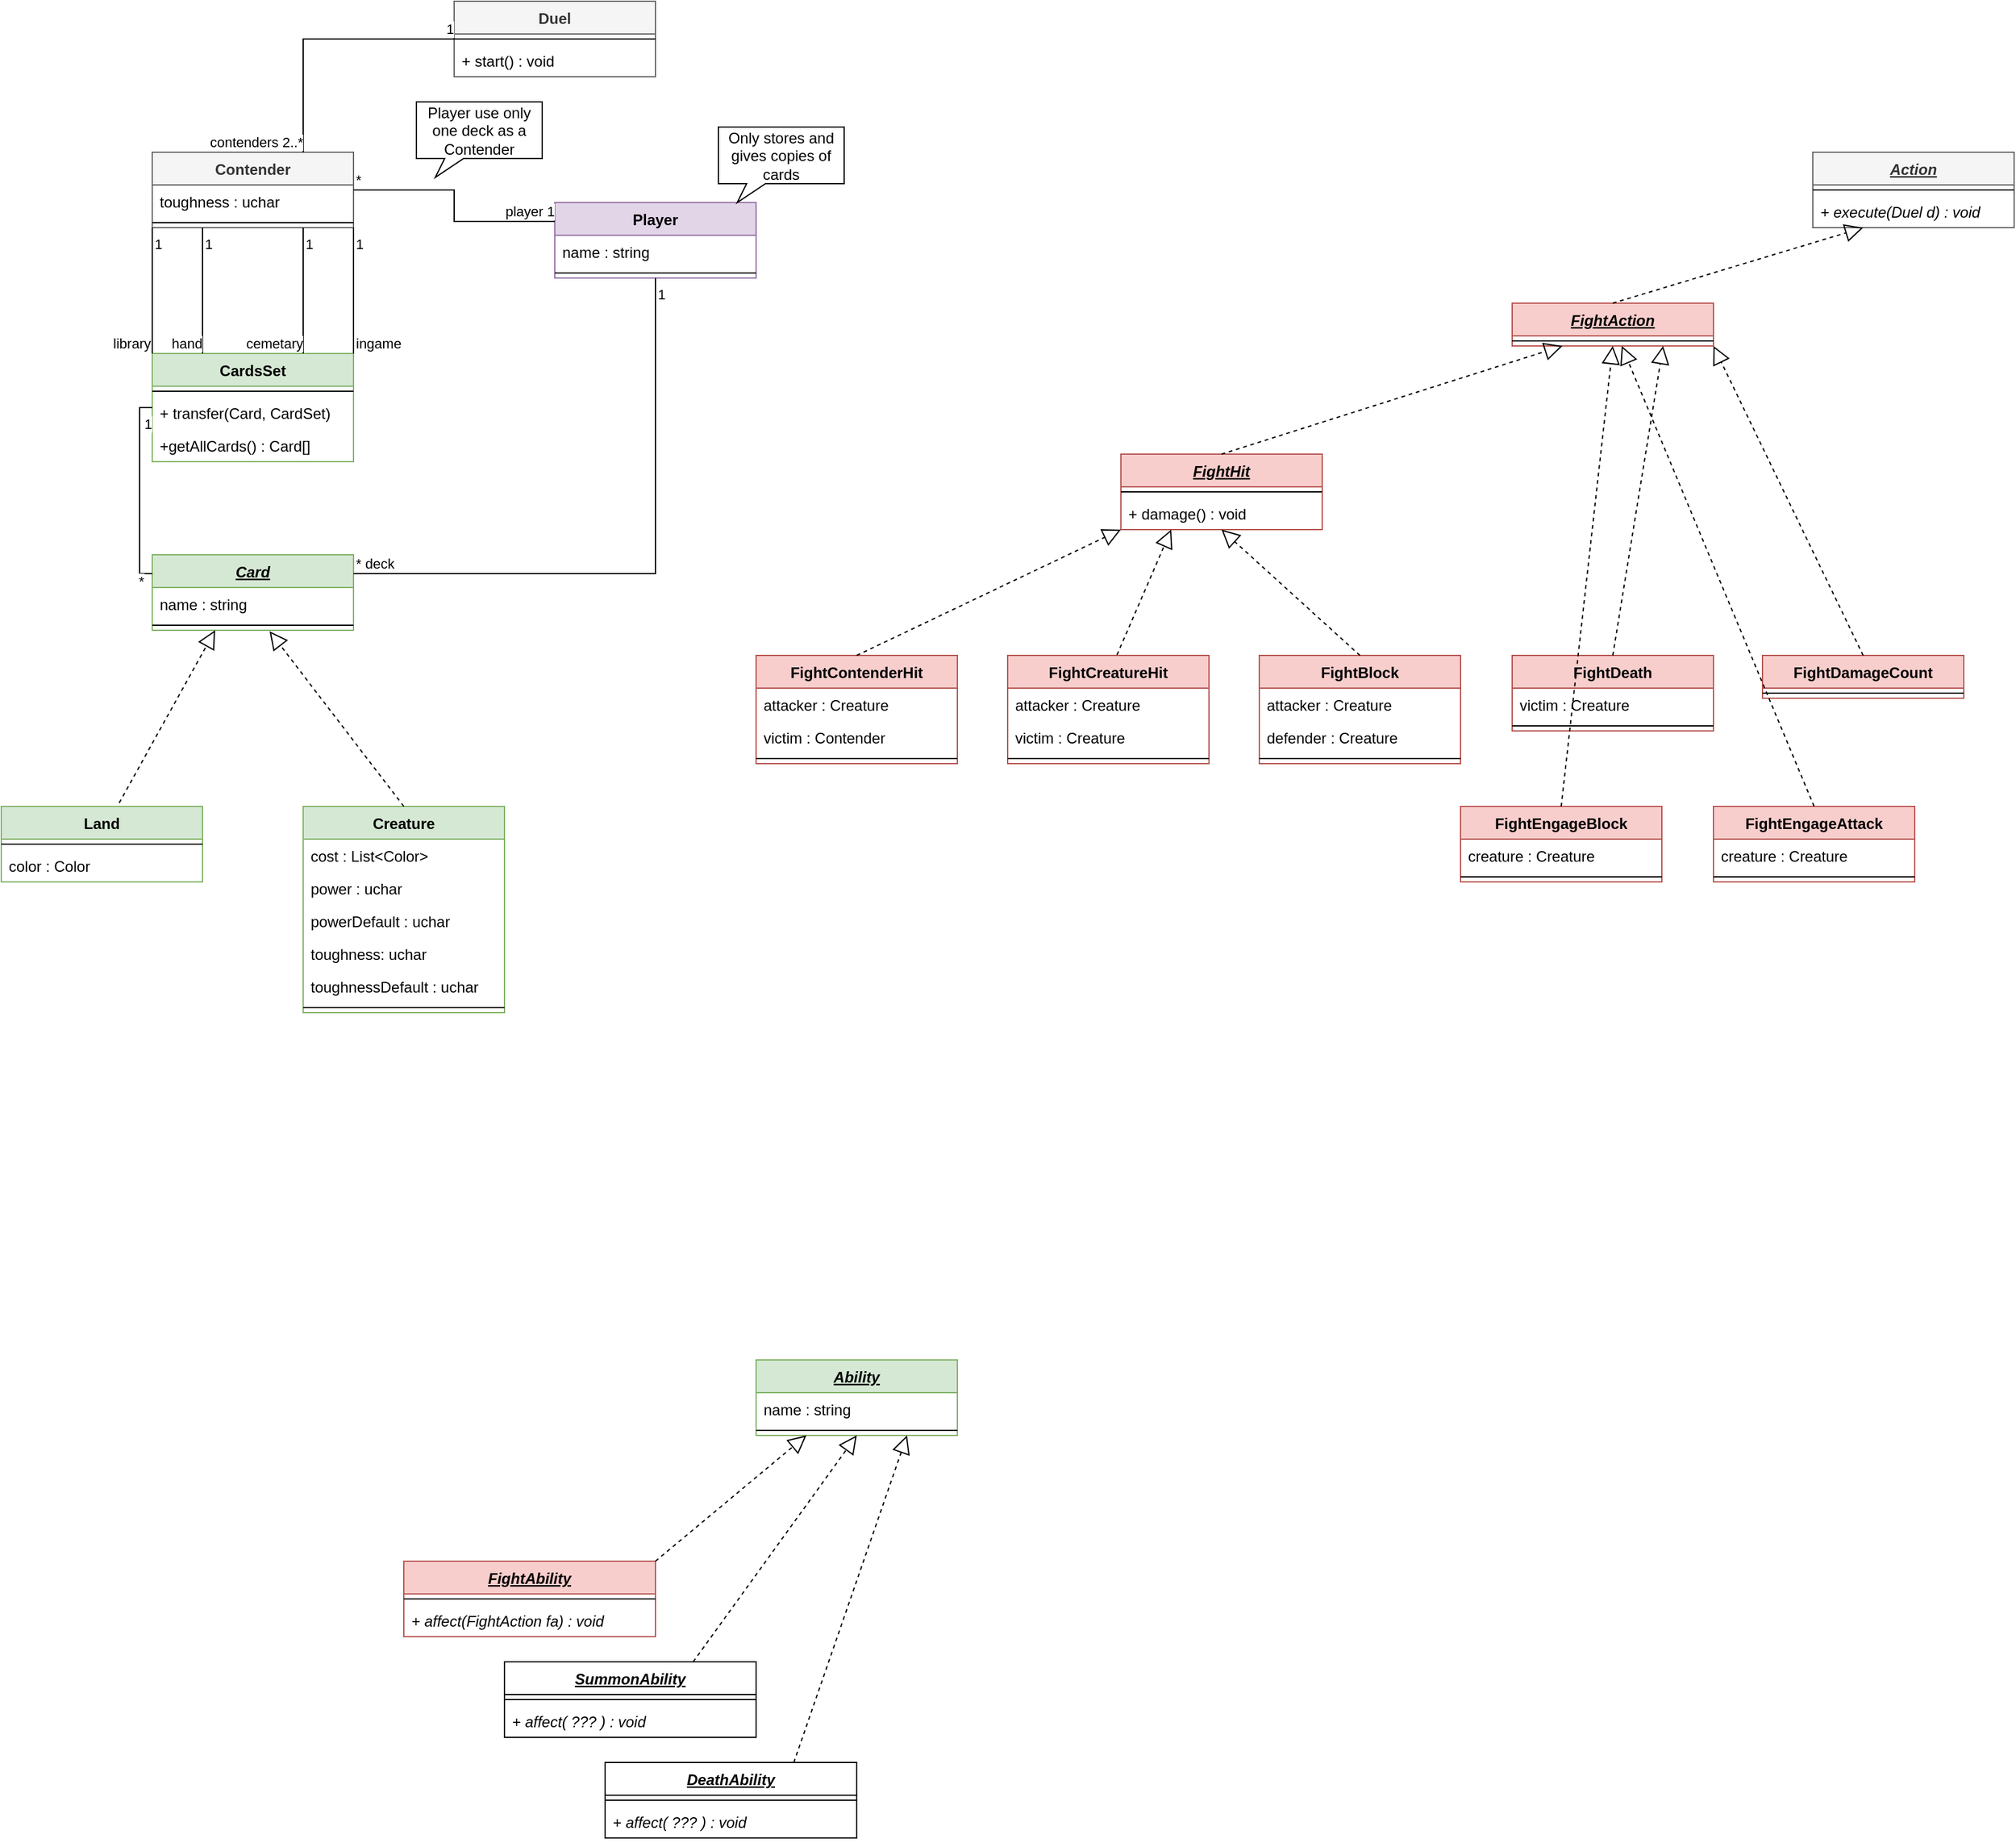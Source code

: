 <mxfile version="16.2.4" type="google"><diagram id="5RoFRTT6uDyLn0Z2HGuM" name="Page-1"><mxGraphModel dx="1673" dy="920" grid="1" gridSize="10" guides="1" tooltips="1" connect="1" arrows="1" fold="1" page="1" pageScale="1" pageWidth="827" pageHeight="1169" math="0" shadow="0"><root><mxCell id="0"/><mxCell id="1" parent="0"/><mxCell id="3uSlfZfaOP01Y3jE_U56-1" value="Card" style="swimlane;fontStyle=7;align=center;verticalAlign=top;childLayout=stackLayout;horizontal=1;startSize=26;horizontalStack=0;resizeParent=1;resizeParentMax=0;resizeLast=0;collapsible=1;marginBottom=0;fillColor=#d5e8d4;strokeColor=#82b366;" parent="1" vertex="1"><mxGeometry x="160" y="480" width="160" height="60" as="geometry"/></mxCell><mxCell id="3uSlfZfaOP01Y3jE_U56-2" value="name : string" style="text;strokeColor=none;fillColor=none;align=left;verticalAlign=top;spacingLeft=4;spacingRight=4;overflow=hidden;rotatable=0;points=[[0,0.5],[1,0.5]];portConstraint=eastwest;" parent="3uSlfZfaOP01Y3jE_U56-1" vertex="1"><mxGeometry y="26" width="160" height="26" as="geometry"/></mxCell><mxCell id="3uSlfZfaOP01Y3jE_U56-3" value="" style="line;strokeWidth=1;fillColor=none;align=left;verticalAlign=middle;spacingTop=-1;spacingLeft=3;spacingRight=3;rotatable=0;labelPosition=right;points=[];portConstraint=eastwest;" parent="3uSlfZfaOP01Y3jE_U56-1" vertex="1"><mxGeometry y="52" width="160" height="8" as="geometry"/></mxCell><mxCell id="3uSlfZfaOP01Y3jE_U56-6" value="" style="endArrow=block;dashed=1;endFill=0;endSize=12;html=1;rounded=0;exitX=0.586;exitY=-0.046;exitDx=0;exitDy=0;exitPerimeter=0;" parent="1" source="3uSlfZfaOP01Y3jE_U56-7" edge="1"><mxGeometry width="160" relative="1" as="geometry"><mxPoint x="200" y="640" as="sourcePoint"/><mxPoint x="210" y="540" as="targetPoint"/></mxGeometry></mxCell><mxCell id="3uSlfZfaOP01Y3jE_U56-7" value="Land" style="swimlane;fontStyle=1;align=center;verticalAlign=top;childLayout=stackLayout;horizontal=1;startSize=26;horizontalStack=0;resizeParent=1;resizeParentMax=0;resizeLast=0;collapsible=1;marginBottom=0;fillColor=#d5e8d4;strokeColor=#82b366;" parent="1" vertex="1"><mxGeometry x="40" y="680" width="160" height="60" as="geometry"/></mxCell><mxCell id="3uSlfZfaOP01Y3jE_U56-9" value="" style="line;strokeWidth=1;fillColor=none;align=left;verticalAlign=middle;spacingTop=-1;spacingLeft=3;spacingRight=3;rotatable=0;labelPosition=right;points=[];portConstraint=eastwest;" parent="3uSlfZfaOP01Y3jE_U56-7" vertex="1"><mxGeometry y="26" width="160" height="8" as="geometry"/></mxCell><mxCell id="3uSlfZfaOP01Y3jE_U56-5" value="color : Color" style="text;strokeColor=none;fillColor=none;align=left;verticalAlign=top;spacingLeft=4;spacingRight=4;overflow=hidden;rotatable=0;points=[[0,0.5],[1,0.5]];portConstraint=eastwest;" parent="3uSlfZfaOP01Y3jE_U56-7" vertex="1"><mxGeometry y="34" width="160" height="26" as="geometry"/></mxCell><mxCell id="3uSlfZfaOP01Y3jE_U56-12" value="Creature" style="swimlane;fontStyle=1;align=center;verticalAlign=top;childLayout=stackLayout;horizontal=1;startSize=26;horizontalStack=0;resizeParent=1;resizeParentMax=0;resizeLast=0;collapsible=1;marginBottom=0;fillColor=#d5e8d4;strokeColor=#82b366;" parent="1" vertex="1"><mxGeometry x="280" y="680" width="160" height="164" as="geometry"/></mxCell><mxCell id="3uSlfZfaOP01Y3jE_U56-18" value="cost : List&lt;Color&gt;" style="text;strokeColor=none;fillColor=none;align=left;verticalAlign=top;spacingLeft=4;spacingRight=4;overflow=hidden;rotatable=0;points=[[0,0.5],[1,0.5]];portConstraint=eastwest;" parent="3uSlfZfaOP01Y3jE_U56-12" vertex="1"><mxGeometry y="26" width="160" height="26" as="geometry"/></mxCell><mxCell id="3uSlfZfaOP01Y3jE_U56-19" value="power : uchar" style="text;strokeColor=none;fillColor=none;align=left;verticalAlign=top;spacingLeft=4;spacingRight=4;overflow=hidden;rotatable=0;points=[[0,0.5],[1,0.5]];portConstraint=eastwest;" parent="3uSlfZfaOP01Y3jE_U56-12" vertex="1"><mxGeometry y="52" width="160" height="26" as="geometry"/></mxCell><mxCell id="3uSlfZfaOP01Y3jE_U56-20" value="powerDefault : uchar" style="text;strokeColor=none;fillColor=none;align=left;verticalAlign=top;spacingLeft=4;spacingRight=4;overflow=hidden;rotatable=0;points=[[0,0.5],[1,0.5]];portConstraint=eastwest;" parent="3uSlfZfaOP01Y3jE_U56-12" vertex="1"><mxGeometry y="78" width="160" height="26" as="geometry"/></mxCell><mxCell id="3uSlfZfaOP01Y3jE_U56-21" value="toughness: uchar" style="text;strokeColor=none;fillColor=none;align=left;verticalAlign=top;spacingLeft=4;spacingRight=4;overflow=hidden;rotatable=0;points=[[0,0.5],[1,0.5]];portConstraint=eastwest;" parent="3uSlfZfaOP01Y3jE_U56-12" vertex="1"><mxGeometry y="104" width="160" height="26" as="geometry"/></mxCell><mxCell id="3uSlfZfaOP01Y3jE_U56-22" value="toughnessDefault : uchar" style="text;strokeColor=none;fillColor=none;align=left;verticalAlign=top;spacingLeft=4;spacingRight=4;overflow=hidden;rotatable=0;points=[[0,0.5],[1,0.5]];portConstraint=eastwest;" parent="3uSlfZfaOP01Y3jE_U56-12" vertex="1"><mxGeometry y="130" width="160" height="26" as="geometry"/></mxCell><mxCell id="3uSlfZfaOP01Y3jE_U56-13" value="" style="line;strokeWidth=1;fillColor=none;align=left;verticalAlign=middle;spacingTop=-1;spacingLeft=3;spacingRight=3;rotatable=0;labelPosition=right;points=[];portConstraint=eastwest;" parent="3uSlfZfaOP01Y3jE_U56-12" vertex="1"><mxGeometry y="156" width="160" height="8" as="geometry"/></mxCell><mxCell id="3uSlfZfaOP01Y3jE_U56-23" value="Ability" style="swimlane;fontStyle=7;align=center;verticalAlign=top;childLayout=stackLayout;horizontal=1;startSize=26;horizontalStack=0;resizeParent=1;resizeParentMax=0;resizeLast=0;collapsible=1;marginBottom=0;fillColor=#d5e8d4;strokeColor=#82b366;" parent="1" vertex="1"><mxGeometry x="640" y="1120" width="160" height="60" as="geometry"/></mxCell><mxCell id="3uSlfZfaOP01Y3jE_U56-24" value="name : string" style="text;strokeColor=none;fillColor=none;align=left;verticalAlign=top;spacingLeft=4;spacingRight=4;overflow=hidden;rotatable=0;points=[[0,0.5],[1,0.5]];portConstraint=eastwest;" parent="3uSlfZfaOP01Y3jE_U56-23" vertex="1"><mxGeometry y="26" width="160" height="26" as="geometry"/></mxCell><mxCell id="3uSlfZfaOP01Y3jE_U56-25" value="" style="line;strokeWidth=1;fillColor=none;align=left;verticalAlign=middle;spacingTop=-1;spacingLeft=3;spacingRight=3;rotatable=0;labelPosition=right;points=[];portConstraint=eastwest;" parent="3uSlfZfaOP01Y3jE_U56-23" vertex="1"><mxGeometry y="52" width="160" height="8" as="geometry"/></mxCell><mxCell id="3uSlfZfaOP01Y3jE_U56-27" value="CardsSet" style="swimlane;fontStyle=1;align=center;verticalAlign=top;childLayout=stackLayout;horizontal=1;startSize=26;horizontalStack=0;resizeParent=1;resizeParentMax=0;resizeLast=0;collapsible=1;marginBottom=0;fillColor=#d5e8d4;strokeColor=#82b366;" parent="1" vertex="1"><mxGeometry x="160" y="320" width="160" height="86" as="geometry"/></mxCell><mxCell id="3uSlfZfaOP01Y3jE_U56-29" value="" style="line;strokeWidth=1;fillColor=none;align=left;verticalAlign=middle;spacingTop=-1;spacingLeft=3;spacingRight=3;rotatable=0;labelPosition=right;points=[];portConstraint=eastwest;" parent="3uSlfZfaOP01Y3jE_U56-27" vertex="1"><mxGeometry y="26" width="160" height="8" as="geometry"/></mxCell><mxCell id="3uSlfZfaOP01Y3jE_U56-30" value="+ transfer(Card, CardSet)" style="text;strokeColor=none;fillColor=none;align=left;verticalAlign=top;spacingLeft=4;spacingRight=4;overflow=hidden;rotatable=0;points=[[0,0.5],[1,0.5]];portConstraint=eastwest;" parent="3uSlfZfaOP01Y3jE_U56-27" vertex="1"><mxGeometry y="34" width="160" height="26" as="geometry"/></mxCell><mxCell id="3uSlfZfaOP01Y3jE_U56-40" value="+getAllCards() : Card[]" style="text;strokeColor=none;fillColor=none;align=left;verticalAlign=top;spacingLeft=4;spacingRight=4;overflow=hidden;rotatable=0;points=[[0,0.5],[1,0.5]];portConstraint=eastwest;" parent="3uSlfZfaOP01Y3jE_U56-27" vertex="1"><mxGeometry y="60" width="160" height="26" as="geometry"/></mxCell><mxCell id="3uSlfZfaOP01Y3jE_U56-37" value="" style="endArrow=none;html=1;edgeStyle=orthogonalEdgeStyle;rounded=0;entryX=0;entryY=0.25;entryDx=0;entryDy=0;exitX=0;exitY=0.5;exitDx=0;exitDy=0;" parent="1" source="3uSlfZfaOP01Y3jE_U56-27" target="3uSlfZfaOP01Y3jE_U56-1" edge="1"><mxGeometry relative="1" as="geometry"><mxPoint x="330" y="320.0" as="sourcePoint"/><mxPoint x="410" y="690" as="targetPoint"/></mxGeometry></mxCell><mxCell id="3uSlfZfaOP01Y3jE_U56-38" value="1" style="edgeLabel;resizable=0;html=1;align=right;verticalAlign=top;" parent="3uSlfZfaOP01Y3jE_U56-37" connectable="0" vertex="1"><mxGeometry x="-1" relative="1" as="geometry"/></mxCell><mxCell id="MwYuCinhjq9EVo3G3lfI-2" value="*" style="edgeLabel;html=1;align=center;verticalAlign=middle;resizable=0;points=[];" parent="3uSlfZfaOP01Y3jE_U56-37" vertex="1" connectable="0"><mxGeometry x="0.491" y="1" relative="1" as="geometry"><mxPoint y="34" as="offset"/></mxGeometry></mxCell><mxCell id="3uSlfZfaOP01Y3jE_U56-41" value="Contender" style="swimlane;fontStyle=1;align=center;verticalAlign=top;childLayout=stackLayout;horizontal=1;startSize=26;horizontalStack=0;resizeParent=1;resizeParentMax=0;resizeLast=0;collapsible=1;marginBottom=0;fillColor=#f5f5f5;fontColor=#333333;strokeColor=#666666;" parent="1" vertex="1"><mxGeometry x="160" y="160" width="160" height="60" as="geometry"/></mxCell><mxCell id="cj33TKQM1Zt11QZ9Duvw-11" value="toughness : uchar" style="text;strokeColor=none;fillColor=none;align=left;verticalAlign=top;spacingLeft=4;spacingRight=4;overflow=hidden;rotatable=0;points=[[0,0.5],[1,0.5]];portConstraint=eastwest;" vertex="1" parent="3uSlfZfaOP01Y3jE_U56-41"><mxGeometry y="26" width="160" height="26" as="geometry"/></mxCell><mxCell id="3uSlfZfaOP01Y3jE_U56-43" value="" style="line;strokeWidth=1;fillColor=none;align=left;verticalAlign=middle;spacingTop=-1;spacingLeft=3;spacingRight=3;rotatable=0;labelPosition=right;points=[];portConstraint=eastwest;" parent="3uSlfZfaOP01Y3jE_U56-41" vertex="1"><mxGeometry y="52" width="160" height="8" as="geometry"/></mxCell><mxCell id="3uSlfZfaOP01Y3jE_U56-49" value="" style="endArrow=none;html=1;edgeStyle=orthogonalEdgeStyle;rounded=0;exitX=0;exitY=0;exitDx=0;exitDy=0;entryX=0;entryY=1;entryDx=0;entryDy=0;" parent="1" source="3uSlfZfaOP01Y3jE_U56-27" target="3uSlfZfaOP01Y3jE_U56-41" edge="1"><mxGeometry relative="1" as="geometry"><mxPoint x="260" y="320" as="sourcePoint"/><mxPoint x="420" y="320" as="targetPoint"/></mxGeometry></mxCell><mxCell id="3uSlfZfaOP01Y3jE_U56-50" value="library" style="edgeLabel;resizable=0;html=1;align=right;verticalAlign=bottom;" parent="3uSlfZfaOP01Y3jE_U56-49" connectable="0" vertex="1"><mxGeometry x="-1" relative="1" as="geometry"/></mxCell><mxCell id="3uSlfZfaOP01Y3jE_U56-51" value="1" style="edgeLabel;resizable=0;html=1;align=left;verticalAlign=top;" parent="3uSlfZfaOP01Y3jE_U56-49" connectable="0" vertex="1"><mxGeometry x="1" relative="1" as="geometry"/></mxCell><mxCell id="3uSlfZfaOP01Y3jE_U56-52" value="" style="endArrow=none;html=1;edgeStyle=orthogonalEdgeStyle;rounded=0;exitX=0.25;exitY=1;exitDx=0;exitDy=0;entryX=0.25;entryY=0;entryDx=0;entryDy=0;" parent="1" source="3uSlfZfaOP01Y3jE_U56-41" target="3uSlfZfaOP01Y3jE_U56-27" edge="1"><mxGeometry relative="1" as="geometry"><mxPoint x="260" y="320" as="sourcePoint"/><mxPoint x="420" y="320" as="targetPoint"/></mxGeometry></mxCell><mxCell id="3uSlfZfaOP01Y3jE_U56-53" value="1" style="edgeLabel;resizable=0;html=1;align=left;verticalAlign=top;" parent="3uSlfZfaOP01Y3jE_U56-52" connectable="0" vertex="1"><mxGeometry x="-1" relative="1" as="geometry"/></mxCell><mxCell id="3uSlfZfaOP01Y3jE_U56-54" value="hand" style="edgeLabel;resizable=0;html=1;align=right;verticalAlign=bottom;" parent="3uSlfZfaOP01Y3jE_U56-52" connectable="0" vertex="1"><mxGeometry x="1" relative="1" as="geometry"/></mxCell><mxCell id="3uSlfZfaOP01Y3jE_U56-55" value="" style="endArrow=none;html=1;edgeStyle=orthogonalEdgeStyle;rounded=0;exitX=0.75;exitY=1;exitDx=0;exitDy=0;entryX=0.75;entryY=0;entryDx=0;entryDy=0;" parent="1" source="3uSlfZfaOP01Y3jE_U56-41" target="3uSlfZfaOP01Y3jE_U56-27" edge="1"><mxGeometry relative="1" as="geometry"><mxPoint x="210" y="230.0" as="sourcePoint"/><mxPoint x="210" y="330.0" as="targetPoint"/></mxGeometry></mxCell><mxCell id="3uSlfZfaOP01Y3jE_U56-56" value="1" style="edgeLabel;resizable=0;html=1;align=left;verticalAlign=top;" parent="3uSlfZfaOP01Y3jE_U56-55" connectable="0" vertex="1"><mxGeometry x="-1" relative="1" as="geometry"/></mxCell><mxCell id="3uSlfZfaOP01Y3jE_U56-57" value="cemetary" style="edgeLabel;resizable=0;html=1;align=right;verticalAlign=bottom;" parent="3uSlfZfaOP01Y3jE_U56-55" connectable="0" vertex="1"><mxGeometry x="1" relative="1" as="geometry"/></mxCell><mxCell id="3uSlfZfaOP01Y3jE_U56-58" value="" style="endArrow=none;html=1;edgeStyle=orthogonalEdgeStyle;rounded=0;exitX=1;exitY=1;exitDx=0;exitDy=0;entryX=1;entryY=0;entryDx=0;entryDy=0;" parent="1" source="3uSlfZfaOP01Y3jE_U56-41" target="3uSlfZfaOP01Y3jE_U56-27" edge="1"><mxGeometry relative="1" as="geometry"><mxPoint x="220" y="240.0" as="sourcePoint"/><mxPoint x="220" y="340.0" as="targetPoint"/></mxGeometry></mxCell><mxCell id="3uSlfZfaOP01Y3jE_U56-59" value="1" style="edgeLabel;resizable=0;html=1;align=left;verticalAlign=top;" parent="3uSlfZfaOP01Y3jE_U56-58" connectable="0" vertex="1"><mxGeometry x="-1" relative="1" as="geometry"/></mxCell><mxCell id="3uSlfZfaOP01Y3jE_U56-60" value="&lt;div align=&quot;left&quot;&gt;ingame&lt;/div&gt;" style="edgeLabel;resizable=0;html=1;align=left;verticalAlign=bottom;" parent="3uSlfZfaOP01Y3jE_U56-58" connectable="0" vertex="1"><mxGeometry x="1" relative="1" as="geometry"/></mxCell><mxCell id="3uSlfZfaOP01Y3jE_U56-61" value="Duel" style="swimlane;fontStyle=1;align=center;verticalAlign=top;childLayout=stackLayout;horizontal=1;startSize=26;horizontalStack=0;resizeParent=1;resizeParentMax=0;resizeLast=0;collapsible=1;marginBottom=0;fillColor=#f5f5f5;fontColor=#333333;strokeColor=#666666;" parent="1" vertex="1"><mxGeometry x="400" y="40" width="160" height="60" as="geometry"/></mxCell><mxCell id="3uSlfZfaOP01Y3jE_U56-63" value="" style="line;strokeWidth=1;fillColor=none;align=left;verticalAlign=middle;spacingTop=-1;spacingLeft=3;spacingRight=3;rotatable=0;labelPosition=right;points=[];portConstraint=eastwest;" parent="3uSlfZfaOP01Y3jE_U56-61" vertex="1"><mxGeometry y="26" width="160" height="8" as="geometry"/></mxCell><mxCell id="cj33TKQM1Zt11QZ9Duvw-1" value="+ start() : void" style="text;strokeColor=none;fillColor=none;align=left;verticalAlign=top;spacingLeft=4;spacingRight=4;overflow=hidden;rotatable=0;points=[[0,0.5],[1,0.5]];portConstraint=eastwest;" vertex="1" parent="3uSlfZfaOP01Y3jE_U56-61"><mxGeometry y="34" width="160" height="26" as="geometry"/></mxCell><mxCell id="3uSlfZfaOP01Y3jE_U56-65" value="" style="endArrow=none;html=1;edgeStyle=orthogonalEdgeStyle;rounded=0;exitX=0.75;exitY=0;exitDx=0;exitDy=0;entryX=0;entryY=0.5;entryDx=0;entryDy=0;" parent="1" source="3uSlfZfaOP01Y3jE_U56-41" target="3uSlfZfaOP01Y3jE_U56-61" edge="1"><mxGeometry relative="1" as="geometry"><mxPoint x="260" y="210" as="sourcePoint"/><mxPoint x="420" y="210" as="targetPoint"/></mxGeometry></mxCell><mxCell id="3uSlfZfaOP01Y3jE_U56-66" value="contenders 2..*" style="edgeLabel;resizable=0;html=1;align=right;verticalAlign=bottom;" parent="3uSlfZfaOP01Y3jE_U56-65" connectable="0" vertex="1"><mxGeometry x="-1" relative="1" as="geometry"/></mxCell><mxCell id="3uSlfZfaOP01Y3jE_U56-67" value="1" style="edgeLabel;resizable=0;html=1;align=right;verticalAlign=bottom;" parent="3uSlfZfaOP01Y3jE_U56-65" connectable="0" vertex="1"><mxGeometry x="1" relative="1" as="geometry"/></mxCell><mxCell id="3uSlfZfaOP01Y3jE_U56-68" value="Player" style="swimlane;fontStyle=1;align=center;verticalAlign=top;childLayout=stackLayout;horizontal=1;startSize=26;horizontalStack=0;resizeParent=1;resizeParentMax=0;resizeLast=0;collapsible=1;marginBottom=0;fillColor=#e1d5e7;strokeColor=#9673a6;" parent="1" vertex="1"><mxGeometry x="480" y="200" width="160" height="60" as="geometry"/></mxCell><mxCell id="3uSlfZfaOP01Y3jE_U56-42" value="name : string" style="text;strokeColor=none;fillColor=none;align=left;verticalAlign=top;spacingLeft=4;spacingRight=4;overflow=hidden;rotatable=0;points=[[0,0.5],[1,0.5]];portConstraint=eastwest;" parent="3uSlfZfaOP01Y3jE_U56-68" vertex="1"><mxGeometry y="26" width="160" height="26" as="geometry"/></mxCell><mxCell id="3uSlfZfaOP01Y3jE_U56-70" value="" style="line;strokeWidth=1;fillColor=none;align=left;verticalAlign=middle;spacingTop=-1;spacingLeft=3;spacingRight=3;rotatable=0;labelPosition=right;points=[];portConstraint=eastwest;" parent="3uSlfZfaOP01Y3jE_U56-68" vertex="1"><mxGeometry y="52" width="160" height="8" as="geometry"/></mxCell><mxCell id="3uSlfZfaOP01Y3jE_U56-72" value="" style="endArrow=none;html=1;edgeStyle=orthogonalEdgeStyle;rounded=0;exitX=1;exitY=0.5;exitDx=0;exitDy=0;entryX=0;entryY=0.25;entryDx=0;entryDy=0;" parent="1" source="3uSlfZfaOP01Y3jE_U56-41" target="3uSlfZfaOP01Y3jE_U56-68" edge="1"><mxGeometry relative="1" as="geometry"><mxPoint x="450" y="240" as="sourcePoint"/><mxPoint x="390" y="240" as="targetPoint"/></mxGeometry></mxCell><mxCell id="3uSlfZfaOP01Y3jE_U56-73" value="*" style="edgeLabel;resizable=0;html=1;align=left;verticalAlign=bottom;" parent="3uSlfZfaOP01Y3jE_U56-72" connectable="0" vertex="1"><mxGeometry x="-1" relative="1" as="geometry"/></mxCell><mxCell id="3uSlfZfaOP01Y3jE_U56-74" value="player 1" style="edgeLabel;resizable=0;html=1;align=right;verticalAlign=bottom;" parent="3uSlfZfaOP01Y3jE_U56-72" connectable="0" vertex="1"><mxGeometry x="1" relative="1" as="geometry"/></mxCell><mxCell id="3uSlfZfaOP01Y3jE_U56-79" value="" style="endArrow=none;html=1;edgeStyle=orthogonalEdgeStyle;rounded=0;exitX=0.5;exitY=1;exitDx=0;exitDy=0;entryX=1;entryY=0.25;entryDx=0;entryDy=0;" parent="1" source="3uSlfZfaOP01Y3jE_U56-68" target="3uSlfZfaOP01Y3jE_U56-1" edge="1"><mxGeometry relative="1" as="geometry"><mxPoint x="450" y="430" as="sourcePoint"/><mxPoint x="610" y="430" as="targetPoint"/></mxGeometry></mxCell><mxCell id="3uSlfZfaOP01Y3jE_U56-80" value="1" style="edgeLabel;resizable=0;html=1;align=left;verticalAlign=top;" parent="3uSlfZfaOP01Y3jE_U56-79" connectable="0" vertex="1"><mxGeometry x="-1" relative="1" as="geometry"/></mxCell><mxCell id="3uSlfZfaOP01Y3jE_U56-81" value="* deck" style="edgeLabel;resizable=0;html=1;align=left;verticalAlign=bottom;" parent="3uSlfZfaOP01Y3jE_U56-79" connectable="0" vertex="1"><mxGeometry x="1" relative="1" as="geometry"/></mxCell><mxCell id="3uSlfZfaOP01Y3jE_U56-82" value="Only stores and gives copies of cards" style="whiteSpace=wrap;html=1;shape=mxgraph.basic.rectCallout;dx=30;dy=15;boundedLbl=1;" parent="1" vertex="1"><mxGeometry x="610" y="140" width="100" height="60" as="geometry"/></mxCell><mxCell id="3uSlfZfaOP01Y3jE_U56-83" value="FightAbility" style="swimlane;fontStyle=7;align=center;verticalAlign=top;childLayout=stackLayout;horizontal=1;startSize=26;horizontalStack=0;resizeParent=1;resizeParentMax=0;resizeLast=0;collapsible=1;marginBottom=0;fillColor=#f8cecc;strokeColor=#b85450;" parent="1" vertex="1"><mxGeometry x="360" y="1280" width="200" height="60" as="geometry"/></mxCell><mxCell id="3uSlfZfaOP01Y3jE_U56-85" value="" style="line;strokeWidth=1;fillColor=none;align=left;verticalAlign=middle;spacingTop=-1;spacingLeft=3;spacingRight=3;rotatable=0;labelPosition=right;points=[];portConstraint=eastwest;" parent="3uSlfZfaOP01Y3jE_U56-83" vertex="1"><mxGeometry y="26" width="200" height="8" as="geometry"/></mxCell><mxCell id="3uSlfZfaOP01Y3jE_U56-86" value="+ affect(FightAction fa) : void" style="text;strokeColor=none;fillColor=none;align=left;verticalAlign=top;spacingLeft=4;spacingRight=4;overflow=hidden;rotatable=0;points=[[0,0.5],[1,0.5]];portConstraint=eastwest;fontStyle=2" parent="3uSlfZfaOP01Y3jE_U56-83" vertex="1"><mxGeometry y="34" width="200" height="26" as="geometry"/></mxCell><mxCell id="3uSlfZfaOP01Y3jE_U56-91" value="SummonAbility" style="swimlane;fontStyle=7;align=center;verticalAlign=top;childLayout=stackLayout;horizontal=1;startSize=26;horizontalStack=0;resizeParent=1;resizeParentMax=0;resizeLast=0;collapsible=1;marginBottom=0;" parent="1" vertex="1"><mxGeometry x="440" y="1360" width="200" height="60" as="geometry"/></mxCell><mxCell id="3uSlfZfaOP01Y3jE_U56-92" value="" style="line;strokeWidth=1;fillColor=none;align=left;verticalAlign=middle;spacingTop=-1;spacingLeft=3;spacingRight=3;rotatable=0;labelPosition=right;points=[];portConstraint=eastwest;" parent="3uSlfZfaOP01Y3jE_U56-91" vertex="1"><mxGeometry y="26" width="200" height="8" as="geometry"/></mxCell><mxCell id="3uSlfZfaOP01Y3jE_U56-93" value="+ affect( ??? ) : void" style="text;strokeColor=none;fillColor=none;align=left;verticalAlign=top;spacingLeft=4;spacingRight=4;overflow=hidden;rotatable=0;points=[[0,0.5],[1,0.5]];portConstraint=eastwest;fontStyle=2" parent="3uSlfZfaOP01Y3jE_U56-91" vertex="1"><mxGeometry y="34" width="200" height="26" as="geometry"/></mxCell><mxCell id="3uSlfZfaOP01Y3jE_U56-94" value="DeathAbility" style="swimlane;fontStyle=7;align=center;verticalAlign=top;childLayout=stackLayout;horizontal=1;startSize=26;horizontalStack=0;resizeParent=1;resizeParentMax=0;resizeLast=0;collapsible=1;marginBottom=0;" parent="1" vertex="1"><mxGeometry x="520" y="1440" width="200" height="60" as="geometry"/></mxCell><mxCell id="3uSlfZfaOP01Y3jE_U56-95" value="" style="line;strokeWidth=1;fillColor=none;align=left;verticalAlign=middle;spacingTop=-1;spacingLeft=3;spacingRight=3;rotatable=0;labelPosition=right;points=[];portConstraint=eastwest;" parent="3uSlfZfaOP01Y3jE_U56-94" vertex="1"><mxGeometry y="26" width="200" height="8" as="geometry"/></mxCell><mxCell id="3uSlfZfaOP01Y3jE_U56-96" value="+ affect( ??? ) : void" style="text;strokeColor=none;fillColor=none;align=left;verticalAlign=top;spacingLeft=4;spacingRight=4;overflow=hidden;rotatable=0;points=[[0,0.5],[1,0.5]];portConstraint=eastwest;fontStyle=2" parent="3uSlfZfaOP01Y3jE_U56-94" vertex="1"><mxGeometry y="34" width="200" height="26" as="geometry"/></mxCell><mxCell id="3uSlfZfaOP01Y3jE_U56-97" value="" style="endArrow=block;dashed=1;endFill=0;endSize=12;html=1;rounded=0;exitX=1;exitY=0;exitDx=0;exitDy=0;entryX=0.25;entryY=1;entryDx=0;entryDy=0;" parent="1" source="3uSlfZfaOP01Y3jE_U56-83" target="3uSlfZfaOP01Y3jE_U56-23" edge="1"><mxGeometry width="160" relative="1" as="geometry"><mxPoint x="656.457" y="1206" as="sourcePoint"/><mxPoint x="700" y="1190" as="targetPoint"/></mxGeometry></mxCell><mxCell id="3uSlfZfaOP01Y3jE_U56-98" value="" style="endArrow=block;dashed=1;endFill=0;endSize=12;html=1;rounded=0;exitX=0.75;exitY=0;exitDx=0;exitDy=0;entryX=0.5;entryY=1;entryDx=0;entryDy=0;" parent="1" source="3uSlfZfaOP01Y3jE_U56-91" target="3uSlfZfaOP01Y3jE_U56-23" edge="1"><mxGeometry width="160" relative="1" as="geometry"><mxPoint x="290" y="1320" as="sourcePoint"/><mxPoint x="750" y="1200" as="targetPoint"/></mxGeometry></mxCell><mxCell id="3uSlfZfaOP01Y3jE_U56-99" value="" style="endArrow=block;dashed=1;endFill=0;endSize=12;html=1;rounded=0;entryX=0.75;entryY=1;entryDx=0;entryDy=0;exitX=0.75;exitY=0;exitDx=0;exitDy=0;" parent="1" source="3uSlfZfaOP01Y3jE_U56-94" target="3uSlfZfaOP01Y3jE_U56-23" edge="1"><mxGeometry width="160" relative="1" as="geometry"><mxPoint x="780" y="1370" as="sourcePoint"/><mxPoint x="450" y="1320" as="targetPoint"/></mxGeometry></mxCell><mxCell id="3uSlfZfaOP01Y3jE_U56-104" value="Action" style="swimlane;fontStyle=7;align=center;verticalAlign=top;childLayout=stackLayout;horizontal=1;startSize=26;horizontalStack=0;resizeParent=1;resizeParentMax=0;resizeLast=0;collapsible=1;marginBottom=0;fillColor=#f5f5f5;fontColor=#333333;strokeColor=#666666;" parent="1" vertex="1"><mxGeometry x="1480" y="160" width="160" height="60" as="geometry"/></mxCell><mxCell id="3uSlfZfaOP01Y3jE_U56-106" value="" style="line;strokeWidth=1;fillColor=none;align=left;verticalAlign=middle;spacingTop=-1;spacingLeft=3;spacingRight=3;rotatable=0;labelPosition=right;points=[];portConstraint=eastwest;" parent="3uSlfZfaOP01Y3jE_U56-104" vertex="1"><mxGeometry y="26" width="160" height="8" as="geometry"/></mxCell><mxCell id="3uSlfZfaOP01Y3jE_U56-107" value="+ execute(Duel d) : void" style="text;strokeColor=none;fillColor=none;align=left;verticalAlign=top;spacingLeft=4;spacingRight=4;overflow=hidden;rotatable=0;points=[[0,0.5],[1,0.5]];portConstraint=eastwest;fontStyle=2" parent="3uSlfZfaOP01Y3jE_U56-104" vertex="1"><mxGeometry y="34" width="160" height="26" as="geometry"/></mxCell><mxCell id="3uSlfZfaOP01Y3jE_U56-112" value="FightAction" style="swimlane;fontStyle=7;align=center;verticalAlign=top;childLayout=stackLayout;horizontal=1;startSize=26;horizontalStack=0;resizeParent=1;resizeParentMax=0;resizeLast=0;collapsible=1;marginBottom=0;fillColor=#f8cecc;strokeColor=#b85450;" parent="1" vertex="1"><mxGeometry x="1241" y="280" width="160" height="34" as="geometry"/></mxCell><mxCell id="3uSlfZfaOP01Y3jE_U56-114" value="" style="line;strokeWidth=1;fillColor=none;align=left;verticalAlign=middle;spacingTop=-1;spacingLeft=3;spacingRight=3;rotatable=0;labelPosition=right;points=[];portConstraint=eastwest;" parent="3uSlfZfaOP01Y3jE_U56-112" vertex="1"><mxGeometry y="26" width="160" height="8" as="geometry"/></mxCell><mxCell id="3uSlfZfaOP01Y3jE_U56-116" value="" style="endArrow=block;dashed=1;endFill=0;endSize=12;html=1;rounded=0;exitX=0.5;exitY=0;exitDx=0;exitDy=0;entryX=0.25;entryY=1;entryDx=0;entryDy=0;" parent="1" source="3uSlfZfaOP01Y3jE_U56-112" target="3uSlfZfaOP01Y3jE_U56-104" edge="1"><mxGeometry width="160" relative="1" as="geometry"><mxPoint x="880" y="320" as="sourcePoint"/><mxPoint x="1040" y="320" as="targetPoint"/></mxGeometry></mxCell><mxCell id="3uSlfZfaOP01Y3jE_U56-11" value="" style="endArrow=block;dashed=1;endFill=0;endSize=12;html=1;rounded=0;exitX=0.5;exitY=0;exitDx=0;exitDy=0;entryX=0.583;entryY=1.096;entryDx=0;entryDy=0;entryPerimeter=0;" parent="1" source="3uSlfZfaOP01Y3jE_U56-12" target="3uSlfZfaOP01Y3jE_U56-3" edge="1"><mxGeometry width="160" relative="1" as="geometry"><mxPoint x="270" y="620" as="sourcePoint"/><mxPoint x="270" y="567" as="targetPoint"/></mxGeometry></mxCell><mxCell id="MwYuCinhjq9EVo3G3lfI-4" value="Player use only one deck as a Contender" style="whiteSpace=wrap;html=1;shape=mxgraph.basic.rectCallout;dx=30;dy=15;boundedLbl=1;" parent="1" vertex="1"><mxGeometry x="370" y="120" width="100" height="60" as="geometry"/></mxCell><mxCell id="cj33TKQM1Zt11QZ9Duvw-2" value="FightContenderHit" style="swimlane;fontStyle=1;align=center;verticalAlign=top;childLayout=stackLayout;horizontal=1;startSize=26;horizontalStack=0;resizeParent=1;resizeParentMax=0;resizeLast=0;collapsible=1;marginBottom=0;fillColor=#f8cecc;strokeColor=#b85450;" vertex="1" parent="1"><mxGeometry x="640" y="560" width="160" height="86" as="geometry"/></mxCell><mxCell id="cj33TKQM1Zt11QZ9Duvw-3" value="attacker : Creature" style="text;strokeColor=none;fillColor=none;align=left;verticalAlign=top;spacingLeft=4;spacingRight=4;overflow=hidden;rotatable=0;points=[[0,0.5],[1,0.5]];portConstraint=eastwest;" vertex="1" parent="cj33TKQM1Zt11QZ9Duvw-2"><mxGeometry y="26" width="160" height="26" as="geometry"/></mxCell><mxCell id="cj33TKQM1Zt11QZ9Duvw-10" value="victim : Contender" style="text;strokeColor=none;fillColor=none;align=left;verticalAlign=top;spacingLeft=4;spacingRight=4;overflow=hidden;rotatable=0;points=[[0,0.5],[1,0.5]];portConstraint=eastwest;" vertex="1" parent="cj33TKQM1Zt11QZ9Duvw-2"><mxGeometry y="52" width="160" height="26" as="geometry"/></mxCell><mxCell id="cj33TKQM1Zt11QZ9Duvw-4" value="" style="line;strokeWidth=1;fillColor=none;align=left;verticalAlign=middle;spacingTop=-1;spacingLeft=3;spacingRight=3;rotatable=0;labelPosition=right;points=[];portConstraint=eastwest;" vertex="1" parent="cj33TKQM1Zt11QZ9Duvw-2"><mxGeometry y="78" width="160" height="8" as="geometry"/></mxCell><mxCell id="cj33TKQM1Zt11QZ9Duvw-6" value="FightHit" style="swimlane;fontStyle=7;align=center;verticalAlign=top;childLayout=stackLayout;horizontal=1;startSize=26;horizontalStack=0;resizeParent=1;resizeParentMax=0;resizeLast=0;collapsible=1;marginBottom=0;fillColor=#f8cecc;strokeColor=#b85450;" vertex="1" parent="1"><mxGeometry x="930" y="400" width="160" height="60" as="geometry"/></mxCell><mxCell id="cj33TKQM1Zt11QZ9Duvw-8" value="" style="line;strokeWidth=1;fillColor=none;align=left;verticalAlign=middle;spacingTop=-1;spacingLeft=3;spacingRight=3;rotatable=0;labelPosition=right;points=[];portConstraint=eastwest;" vertex="1" parent="cj33TKQM1Zt11QZ9Duvw-6"><mxGeometry y="26" width="160" height="8" as="geometry"/></mxCell><mxCell id="cj33TKQM1Zt11QZ9Duvw-45" value="+ damage() : void" style="text;strokeColor=none;fillColor=none;align=left;verticalAlign=top;spacingLeft=4;spacingRight=4;overflow=hidden;rotatable=0;points=[[0,0.5],[1,0.5]];portConstraint=eastwest;" vertex="1" parent="cj33TKQM1Zt11QZ9Duvw-6"><mxGeometry y="34" width="160" height="26" as="geometry"/></mxCell><mxCell id="cj33TKQM1Zt11QZ9Duvw-12" value="FightCreatureHit" style="swimlane;fontStyle=1;align=center;verticalAlign=top;childLayout=stackLayout;horizontal=1;startSize=26;horizontalStack=0;resizeParent=1;resizeParentMax=0;resizeLast=0;collapsible=1;marginBottom=0;fillColor=#f8cecc;strokeColor=#b85450;" vertex="1" parent="1"><mxGeometry x="840" y="560" width="160" height="86" as="geometry"/></mxCell><mxCell id="cj33TKQM1Zt11QZ9Duvw-13" value="attacker : Creature" style="text;strokeColor=none;fillColor=none;align=left;verticalAlign=top;spacingLeft=4;spacingRight=4;overflow=hidden;rotatable=0;points=[[0,0.5],[1,0.5]];portConstraint=eastwest;" vertex="1" parent="cj33TKQM1Zt11QZ9Duvw-12"><mxGeometry y="26" width="160" height="26" as="geometry"/></mxCell><mxCell id="cj33TKQM1Zt11QZ9Duvw-15" value="victim : Creature" style="text;strokeColor=none;fillColor=none;align=left;verticalAlign=top;spacingLeft=4;spacingRight=4;overflow=hidden;rotatable=0;points=[[0,0.5],[1,0.5]];portConstraint=eastwest;" vertex="1" parent="cj33TKQM1Zt11QZ9Duvw-12"><mxGeometry y="52" width="160" height="26" as="geometry"/></mxCell><mxCell id="cj33TKQM1Zt11QZ9Duvw-14" value="" style="line;strokeWidth=1;fillColor=none;align=left;verticalAlign=middle;spacingTop=-1;spacingLeft=3;spacingRight=3;rotatable=0;labelPosition=right;points=[];portConstraint=eastwest;" vertex="1" parent="cj33TKQM1Zt11QZ9Duvw-12"><mxGeometry y="78" width="160" height="8" as="geometry"/></mxCell><mxCell id="cj33TKQM1Zt11QZ9Duvw-16" value="FightDeath" style="swimlane;fontStyle=1;align=center;verticalAlign=top;childLayout=stackLayout;horizontal=1;startSize=26;horizontalStack=0;resizeParent=1;resizeParentMax=0;resizeLast=0;collapsible=1;marginBottom=0;fillColor=#f8cecc;strokeColor=#b85450;" vertex="1" parent="1"><mxGeometry x="1241" y="560" width="160" height="60" as="geometry"/></mxCell><mxCell id="cj33TKQM1Zt11QZ9Duvw-17" value="victim : Creature" style="text;strokeColor=none;fillColor=none;align=left;verticalAlign=top;spacingLeft=4;spacingRight=4;overflow=hidden;rotatable=0;points=[[0,0.5],[1,0.5]];portConstraint=eastwest;" vertex="1" parent="cj33TKQM1Zt11QZ9Duvw-16"><mxGeometry y="26" width="160" height="26" as="geometry"/></mxCell><mxCell id="cj33TKQM1Zt11QZ9Duvw-18" value="" style="line;strokeWidth=1;fillColor=none;align=left;verticalAlign=middle;spacingTop=-1;spacingLeft=3;spacingRight=3;rotatable=0;labelPosition=right;points=[];portConstraint=eastwest;" vertex="1" parent="cj33TKQM1Zt11QZ9Duvw-16"><mxGeometry y="52" width="160" height="8" as="geometry"/></mxCell><mxCell id="cj33TKQM1Zt11QZ9Duvw-20" value="FightBlock" style="swimlane;fontStyle=1;align=center;verticalAlign=top;childLayout=stackLayout;horizontal=1;startSize=26;horizontalStack=0;resizeParent=1;resizeParentMax=0;resizeLast=0;collapsible=1;marginBottom=0;fillColor=#f8cecc;strokeColor=#b85450;" vertex="1" parent="1"><mxGeometry x="1040" y="560" width="160" height="86" as="geometry"/></mxCell><mxCell id="cj33TKQM1Zt11QZ9Duvw-21" value="attacker : Creature" style="text;strokeColor=none;fillColor=none;align=left;verticalAlign=top;spacingLeft=4;spacingRight=4;overflow=hidden;rotatable=0;points=[[0,0.5],[1,0.5]];portConstraint=eastwest;" vertex="1" parent="cj33TKQM1Zt11QZ9Duvw-20"><mxGeometry y="26" width="160" height="26" as="geometry"/></mxCell><mxCell id="cj33TKQM1Zt11QZ9Duvw-23" value="defender : Creature" style="text;strokeColor=none;fillColor=none;align=left;verticalAlign=top;spacingLeft=4;spacingRight=4;overflow=hidden;rotatable=0;points=[[0,0.5],[1,0.5]];portConstraint=eastwest;" vertex="1" parent="cj33TKQM1Zt11QZ9Duvw-20"><mxGeometry y="52" width="160" height="26" as="geometry"/></mxCell><mxCell id="cj33TKQM1Zt11QZ9Duvw-22" value="" style="line;strokeWidth=1;fillColor=none;align=left;verticalAlign=middle;spacingTop=-1;spacingLeft=3;spacingRight=3;rotatable=0;labelPosition=right;points=[];portConstraint=eastwest;" vertex="1" parent="cj33TKQM1Zt11QZ9Duvw-20"><mxGeometry y="78" width="160" height="8" as="geometry"/></mxCell><mxCell id="cj33TKQM1Zt11QZ9Duvw-24" value="" style="endArrow=block;dashed=1;endFill=0;endSize=12;html=1;rounded=0;exitX=0.5;exitY=0;exitDx=0;exitDy=0;entryX=0;entryY=1;entryDx=0;entryDy=0;" edge="1" parent="1" source="cj33TKQM1Zt11QZ9Duvw-2" target="cj33TKQM1Zt11QZ9Duvw-6"><mxGeometry width="160" relative="1" as="geometry"><mxPoint x="860" y="530" as="sourcePoint"/><mxPoint x="1020" y="530" as="targetPoint"/></mxGeometry></mxCell><mxCell id="cj33TKQM1Zt11QZ9Duvw-25" value="" style="endArrow=block;dashed=1;endFill=0;endSize=12;html=1;rounded=0;exitX=0.543;exitY=-0.005;exitDx=0;exitDy=0;exitPerimeter=0;entryX=0.25;entryY=1;entryDx=0;entryDy=0;" edge="1" parent="1" source="cj33TKQM1Zt11QZ9Duvw-12" target="cj33TKQM1Zt11QZ9Duvw-6"><mxGeometry width="160" relative="1" as="geometry"><mxPoint x="860" y="650" as="sourcePoint"/><mxPoint x="1020" y="650" as="targetPoint"/></mxGeometry></mxCell><mxCell id="cj33TKQM1Zt11QZ9Duvw-26" value="" style="endArrow=block;dashed=1;endFill=0;endSize=12;html=1;rounded=0;exitX=0.5;exitY=0;exitDx=0;exitDy=0;entryX=0.25;entryY=1;entryDx=0;entryDy=0;" edge="1" parent="1" source="cj33TKQM1Zt11QZ9Duvw-6" target="3uSlfZfaOP01Y3jE_U56-112"><mxGeometry width="160" relative="1" as="geometry"><mxPoint x="1030" y="610" as="sourcePoint"/><mxPoint x="1190" y="610" as="targetPoint"/></mxGeometry></mxCell><mxCell id="cj33TKQM1Zt11QZ9Duvw-27" value="" style="endArrow=block;dashed=1;endFill=0;endSize=12;html=1;rounded=0;exitX=0.5;exitY=0;exitDx=0;exitDy=0;entryX=0.5;entryY=1;entryDx=0;entryDy=0;" edge="1" parent="1" source="cj33TKQM1Zt11QZ9Duvw-20" target="cj33TKQM1Zt11QZ9Duvw-6"><mxGeometry width="160" relative="1" as="geometry"><mxPoint x="860" y="610" as="sourcePoint"/><mxPoint x="1020" y="610" as="targetPoint"/></mxGeometry></mxCell><mxCell id="cj33TKQM1Zt11QZ9Duvw-28" value="" style="endArrow=block;dashed=1;endFill=0;endSize=12;html=1;rounded=0;exitX=0.5;exitY=0;exitDx=0;exitDy=0;entryX=0.75;entryY=1;entryDx=0;entryDy=0;" edge="1" parent="1" source="cj33TKQM1Zt11QZ9Duvw-16" target="3uSlfZfaOP01Y3jE_U56-112"><mxGeometry width="160" relative="1" as="geometry"><mxPoint x="860" y="610" as="sourcePoint"/><mxPoint x="1020" y="610" as="targetPoint"/></mxGeometry></mxCell><mxCell id="cj33TKQM1Zt11QZ9Duvw-29" value="FightDamageCount" style="swimlane;fontStyle=1;align=center;verticalAlign=top;childLayout=stackLayout;horizontal=1;startSize=26;horizontalStack=0;resizeParent=1;resizeParentMax=0;resizeLast=0;collapsible=1;marginBottom=0;fillColor=#f8cecc;strokeColor=#b85450;" vertex="1" parent="1"><mxGeometry x="1440" y="560" width="160" height="34" as="geometry"/></mxCell><mxCell id="cj33TKQM1Zt11QZ9Duvw-31" value="" style="line;strokeWidth=1;fillColor=none;align=left;verticalAlign=middle;spacingTop=-1;spacingLeft=3;spacingRight=3;rotatable=0;labelPosition=right;points=[];portConstraint=eastwest;" vertex="1" parent="cj33TKQM1Zt11QZ9Duvw-29"><mxGeometry y="26" width="160" height="8" as="geometry"/></mxCell><mxCell id="cj33TKQM1Zt11QZ9Duvw-33" value="FightEngageAttack" style="swimlane;fontStyle=1;align=center;verticalAlign=top;childLayout=stackLayout;horizontal=1;startSize=26;horizontalStack=0;resizeParent=1;resizeParentMax=0;resizeLast=0;collapsible=1;marginBottom=0;fillColor=#f8cecc;strokeColor=#b85450;" vertex="1" parent="1"><mxGeometry x="1401" y="680" width="160" height="60" as="geometry"/></mxCell><mxCell id="cj33TKQM1Zt11QZ9Duvw-34" value="creature : Creature" style="text;strokeColor=none;fillColor=none;align=left;verticalAlign=top;spacingLeft=4;spacingRight=4;overflow=hidden;rotatable=0;points=[[0,0.5],[1,0.5]];portConstraint=eastwest;" vertex="1" parent="cj33TKQM1Zt11QZ9Duvw-33"><mxGeometry y="26" width="160" height="26" as="geometry"/></mxCell><mxCell id="cj33TKQM1Zt11QZ9Duvw-35" value="" style="line;strokeWidth=1;fillColor=none;align=left;verticalAlign=middle;spacingTop=-1;spacingLeft=3;spacingRight=3;rotatable=0;labelPosition=right;points=[];portConstraint=eastwest;" vertex="1" parent="cj33TKQM1Zt11QZ9Duvw-33"><mxGeometry y="52" width="160" height="8" as="geometry"/></mxCell><mxCell id="cj33TKQM1Zt11QZ9Duvw-37" value="FightEngageBlock" style="swimlane;fontStyle=1;align=center;verticalAlign=top;childLayout=stackLayout;horizontal=1;startSize=26;horizontalStack=0;resizeParent=1;resizeParentMax=0;resizeLast=0;collapsible=1;marginBottom=0;fillColor=#f8cecc;strokeColor=#b85450;" vertex="1" parent="1"><mxGeometry x="1200" y="680" width="160" height="60" as="geometry"/></mxCell><mxCell id="cj33TKQM1Zt11QZ9Duvw-38" value="creature : Creature" style="text;strokeColor=none;fillColor=none;align=left;verticalAlign=top;spacingLeft=4;spacingRight=4;overflow=hidden;rotatable=0;points=[[0,0.5],[1,0.5]];portConstraint=eastwest;" vertex="1" parent="cj33TKQM1Zt11QZ9Duvw-37"><mxGeometry y="26" width="160" height="26" as="geometry"/></mxCell><mxCell id="cj33TKQM1Zt11QZ9Duvw-39" value="" style="line;strokeWidth=1;fillColor=none;align=left;verticalAlign=middle;spacingTop=-1;spacingLeft=3;spacingRight=3;rotatable=0;labelPosition=right;points=[];portConstraint=eastwest;" vertex="1" parent="cj33TKQM1Zt11QZ9Duvw-37"><mxGeometry y="52" width="160" height="8" as="geometry"/></mxCell><mxCell id="cj33TKQM1Zt11QZ9Duvw-41" value="" style="endArrow=block;dashed=1;endFill=0;endSize=12;html=1;rounded=0;exitX=0.5;exitY=0;exitDx=0;exitDy=0;" edge="1" parent="1" source="cj33TKQM1Zt11QZ9Duvw-33" target="3uSlfZfaOP01Y3jE_U56-112"><mxGeometry width="160" relative="1" as="geometry"><mxPoint x="800" y="710" as="sourcePoint"/><mxPoint x="1280" y="360" as="targetPoint"/></mxGeometry></mxCell><mxCell id="cj33TKQM1Zt11QZ9Duvw-42" value="" style="endArrow=block;dashed=1;endFill=0;endSize=12;html=1;rounded=0;exitX=0.5;exitY=0;exitDx=0;exitDy=0;entryX=0.5;entryY=1;entryDx=0;entryDy=0;" edge="1" parent="1" source="cj33TKQM1Zt11QZ9Duvw-37" target="3uSlfZfaOP01Y3jE_U56-112"><mxGeometry width="160" relative="1" as="geometry"><mxPoint x="800" y="710" as="sourcePoint"/><mxPoint x="960" y="710" as="targetPoint"/></mxGeometry></mxCell><mxCell id="cj33TKQM1Zt11QZ9Duvw-43" value="" style="endArrow=block;dashed=1;endFill=0;endSize=12;html=1;rounded=0;exitX=0.5;exitY=0;exitDx=0;exitDy=0;entryX=1;entryY=1;entryDx=0;entryDy=0;" edge="1" parent="1" source="cj33TKQM1Zt11QZ9Duvw-29" target="3uSlfZfaOP01Y3jE_U56-112"><mxGeometry width="160" relative="1" as="geometry"><mxPoint x="800" y="650" as="sourcePoint"/><mxPoint x="1360" y="380" as="targetPoint"/></mxGeometry></mxCell></root></mxGraphModel></diagram></mxfile>